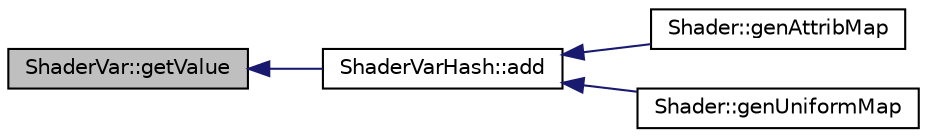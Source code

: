 digraph "ShaderVar::getValue"
{
  edge [fontname="Helvetica",fontsize="10",labelfontname="Helvetica",labelfontsize="10"];
  node [fontname="Helvetica",fontsize="10",shape=record];
  rankdir="LR";
  Node1 [label="ShaderVar::getValue",height=0.2,width=0.4,color="black", fillcolor="grey75", style="filled" fontcolor="black"];
  Node1 -> Node2 [dir="back",color="midnightblue",fontsize="10",style="solid",fontname="Helvetica"];
  Node2 [label="ShaderVarHash::add",height=0.2,width=0.4,color="black", fillcolor="white", style="filled",URL="$class_shader_var_hash.html#ae2f8f86c58716a31fb901a8fda9b445c",tooltip="Adds the given ShaderVar to the hash map, using the var&#39;s name as the hash value and the ShaderVar&#39;s ..."];
  Node2 -> Node3 [dir="back",color="midnightblue",fontsize="10",style="solid",fontname="Helvetica"];
  Node3 [label="Shader::genAttribMap",height=0.2,width=0.4,color="black", fillcolor="white", style="filled",URL="$class_shader.html#a40290f101b363f252a15a9c76242ba38",tooltip="Generates the Attribute Map based on the attribute names which were taken from the shader source code..."];
  Node2 -> Node4 [dir="back",color="midnightblue",fontsize="10",style="solid",fontname="Helvetica"];
  Node4 [label="Shader::genUniformMap",height=0.2,width=0.4,color="black", fillcolor="white", style="filled",URL="$class_shader.html#ada815acb7d1612225939ed5d63da9b25",tooltip="Generates the Uniform Map based on the attribute names which were taken from the shader source code..."];
}
